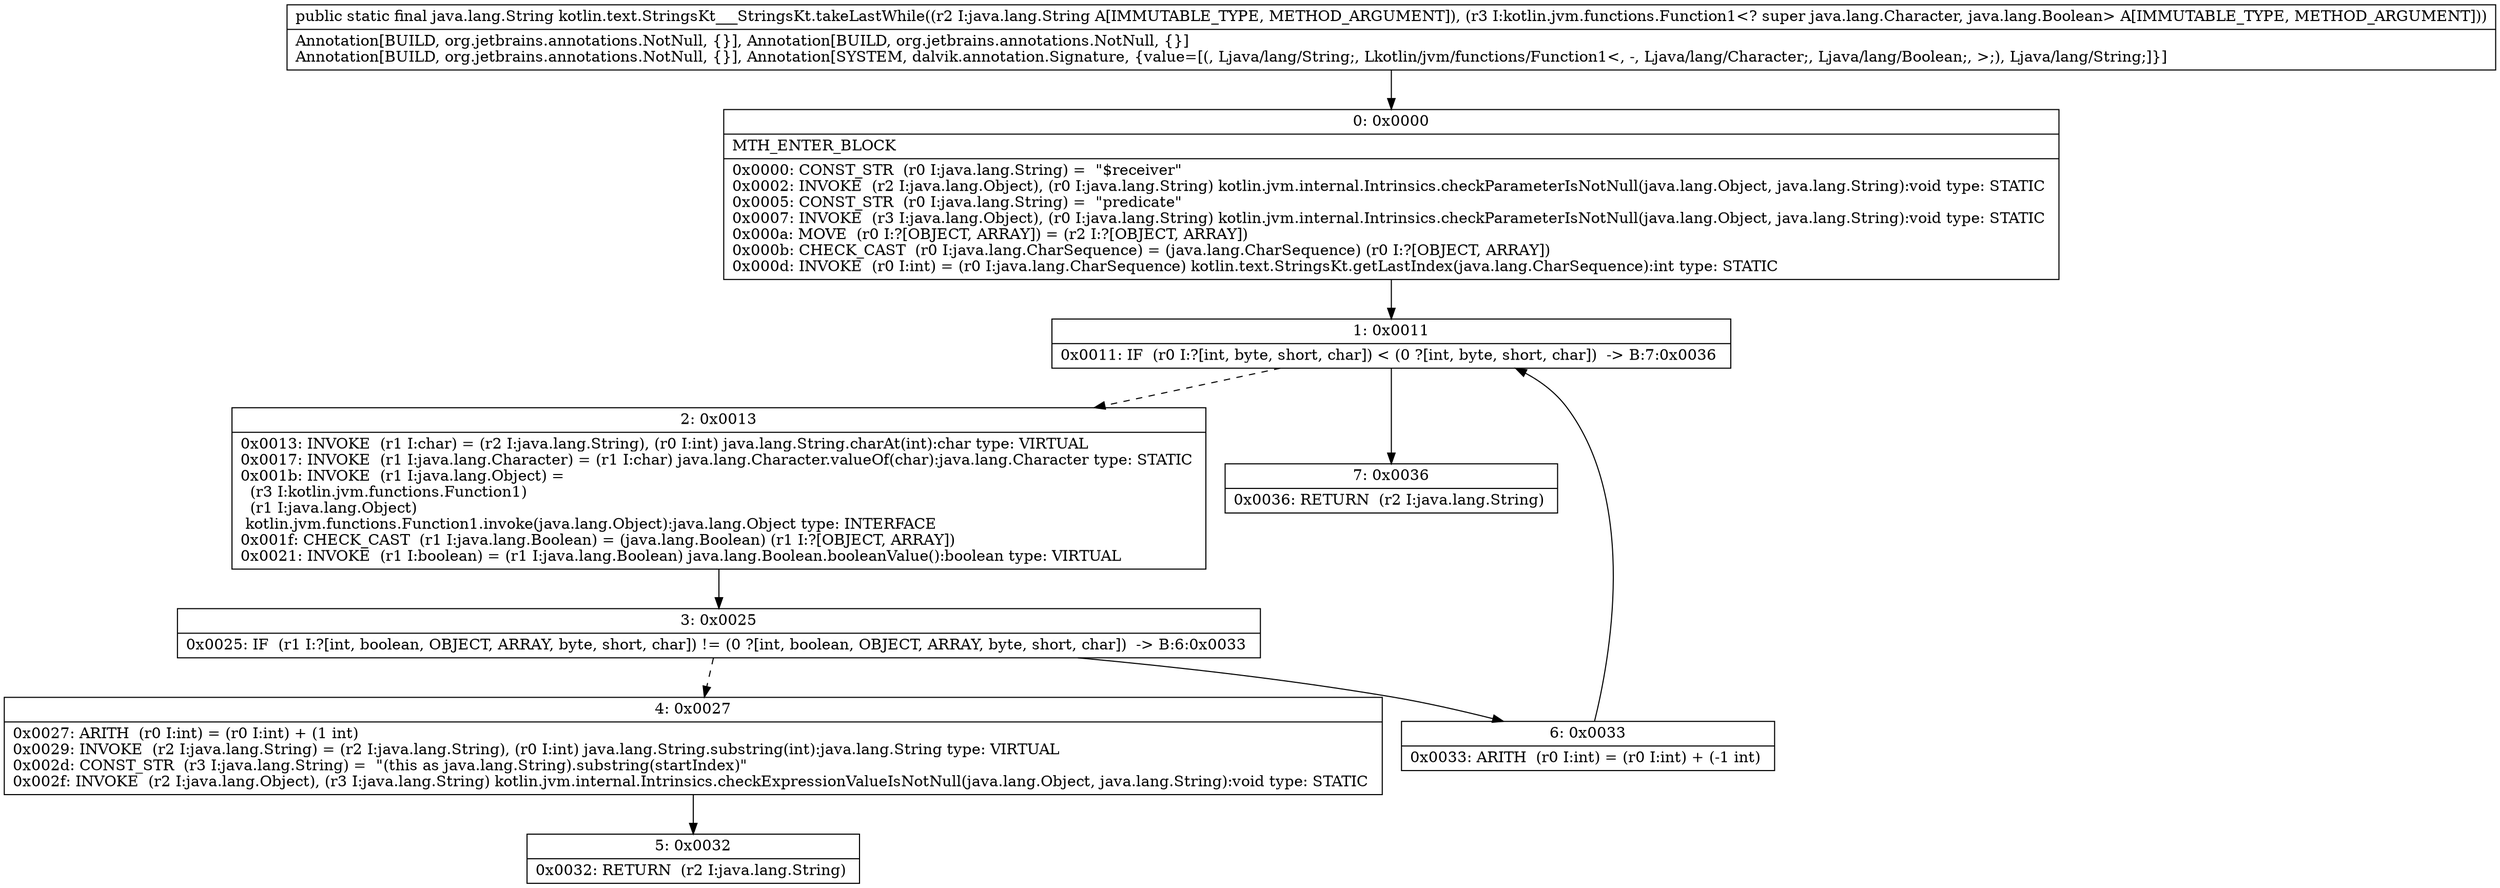 digraph "CFG forkotlin.text.StringsKt___StringsKt.takeLastWhile(Ljava\/lang\/String;Lkotlin\/jvm\/functions\/Function1;)Ljava\/lang\/String;" {
Node_0 [shape=record,label="{0\:\ 0x0000|MTH_ENTER_BLOCK\l|0x0000: CONST_STR  (r0 I:java.lang.String) =  \"$receiver\" \l0x0002: INVOKE  (r2 I:java.lang.Object), (r0 I:java.lang.String) kotlin.jvm.internal.Intrinsics.checkParameterIsNotNull(java.lang.Object, java.lang.String):void type: STATIC \l0x0005: CONST_STR  (r0 I:java.lang.String) =  \"predicate\" \l0x0007: INVOKE  (r3 I:java.lang.Object), (r0 I:java.lang.String) kotlin.jvm.internal.Intrinsics.checkParameterIsNotNull(java.lang.Object, java.lang.String):void type: STATIC \l0x000a: MOVE  (r0 I:?[OBJECT, ARRAY]) = (r2 I:?[OBJECT, ARRAY]) \l0x000b: CHECK_CAST  (r0 I:java.lang.CharSequence) = (java.lang.CharSequence) (r0 I:?[OBJECT, ARRAY]) \l0x000d: INVOKE  (r0 I:int) = (r0 I:java.lang.CharSequence) kotlin.text.StringsKt.getLastIndex(java.lang.CharSequence):int type: STATIC \l}"];
Node_1 [shape=record,label="{1\:\ 0x0011|0x0011: IF  (r0 I:?[int, byte, short, char]) \< (0 ?[int, byte, short, char])  \-\> B:7:0x0036 \l}"];
Node_2 [shape=record,label="{2\:\ 0x0013|0x0013: INVOKE  (r1 I:char) = (r2 I:java.lang.String), (r0 I:int) java.lang.String.charAt(int):char type: VIRTUAL \l0x0017: INVOKE  (r1 I:java.lang.Character) = (r1 I:char) java.lang.Character.valueOf(char):java.lang.Character type: STATIC \l0x001b: INVOKE  (r1 I:java.lang.Object) = \l  (r3 I:kotlin.jvm.functions.Function1)\l  (r1 I:java.lang.Object)\l kotlin.jvm.functions.Function1.invoke(java.lang.Object):java.lang.Object type: INTERFACE \l0x001f: CHECK_CAST  (r1 I:java.lang.Boolean) = (java.lang.Boolean) (r1 I:?[OBJECT, ARRAY]) \l0x0021: INVOKE  (r1 I:boolean) = (r1 I:java.lang.Boolean) java.lang.Boolean.booleanValue():boolean type: VIRTUAL \l}"];
Node_3 [shape=record,label="{3\:\ 0x0025|0x0025: IF  (r1 I:?[int, boolean, OBJECT, ARRAY, byte, short, char]) != (0 ?[int, boolean, OBJECT, ARRAY, byte, short, char])  \-\> B:6:0x0033 \l}"];
Node_4 [shape=record,label="{4\:\ 0x0027|0x0027: ARITH  (r0 I:int) = (r0 I:int) + (1 int) \l0x0029: INVOKE  (r2 I:java.lang.String) = (r2 I:java.lang.String), (r0 I:int) java.lang.String.substring(int):java.lang.String type: VIRTUAL \l0x002d: CONST_STR  (r3 I:java.lang.String) =  \"(this as java.lang.String).substring(startIndex)\" \l0x002f: INVOKE  (r2 I:java.lang.Object), (r3 I:java.lang.String) kotlin.jvm.internal.Intrinsics.checkExpressionValueIsNotNull(java.lang.Object, java.lang.String):void type: STATIC \l}"];
Node_5 [shape=record,label="{5\:\ 0x0032|0x0032: RETURN  (r2 I:java.lang.String) \l}"];
Node_6 [shape=record,label="{6\:\ 0x0033|0x0033: ARITH  (r0 I:int) = (r0 I:int) + (\-1 int) \l}"];
Node_7 [shape=record,label="{7\:\ 0x0036|0x0036: RETURN  (r2 I:java.lang.String) \l}"];
MethodNode[shape=record,label="{public static final java.lang.String kotlin.text.StringsKt___StringsKt.takeLastWhile((r2 I:java.lang.String A[IMMUTABLE_TYPE, METHOD_ARGUMENT]), (r3 I:kotlin.jvm.functions.Function1\<? super java.lang.Character, java.lang.Boolean\> A[IMMUTABLE_TYPE, METHOD_ARGUMENT]))  | Annotation[BUILD, org.jetbrains.annotations.NotNull, \{\}], Annotation[BUILD, org.jetbrains.annotations.NotNull, \{\}]\lAnnotation[BUILD, org.jetbrains.annotations.NotNull, \{\}], Annotation[SYSTEM, dalvik.annotation.Signature, \{value=[(, Ljava\/lang\/String;, Lkotlin\/jvm\/functions\/Function1\<, \-, Ljava\/lang\/Character;, Ljava\/lang\/Boolean;, \>;), Ljava\/lang\/String;]\}]\l}"];
MethodNode -> Node_0;
Node_0 -> Node_1;
Node_1 -> Node_2[style=dashed];
Node_1 -> Node_7;
Node_2 -> Node_3;
Node_3 -> Node_4[style=dashed];
Node_3 -> Node_6;
Node_4 -> Node_5;
Node_6 -> Node_1;
}

